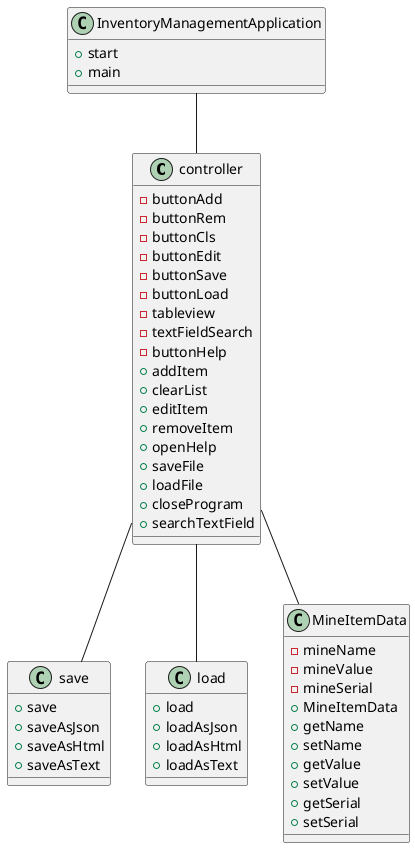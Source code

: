 @startuml
class controller{
    -buttonAdd
    -buttonRem
    -buttonCls
    -buttonEdit
    -buttonSave
    -buttonLoad
    -tableview
    -textFieldSearch
    -buttonHelp
    +addItem
    +clearList
    +editItem
    +removeItem
    +openHelp
    +saveFile
    +loadFile
    +closeProgram
    +searchTextField
}

class save{
    +save
    +saveAsJson
    +saveAsHtml
    +saveAsText
}

class load{
    +load
    +loadAsJson
    +loadAsHtml
    +loadAsText
}

class InventoryManagementApplication{
    +start
    +main
}

class MineItemData{
    -mineName
    -mineValue
    -mineSerial
    +MineItemData
    +getName
    +setName
    +getValue
    +setValue
    +getSerial
    +setSerial
}

InventoryManagementApplication -- controller
controller -- MineItemData
controller -- save
controller -- load



@enduml